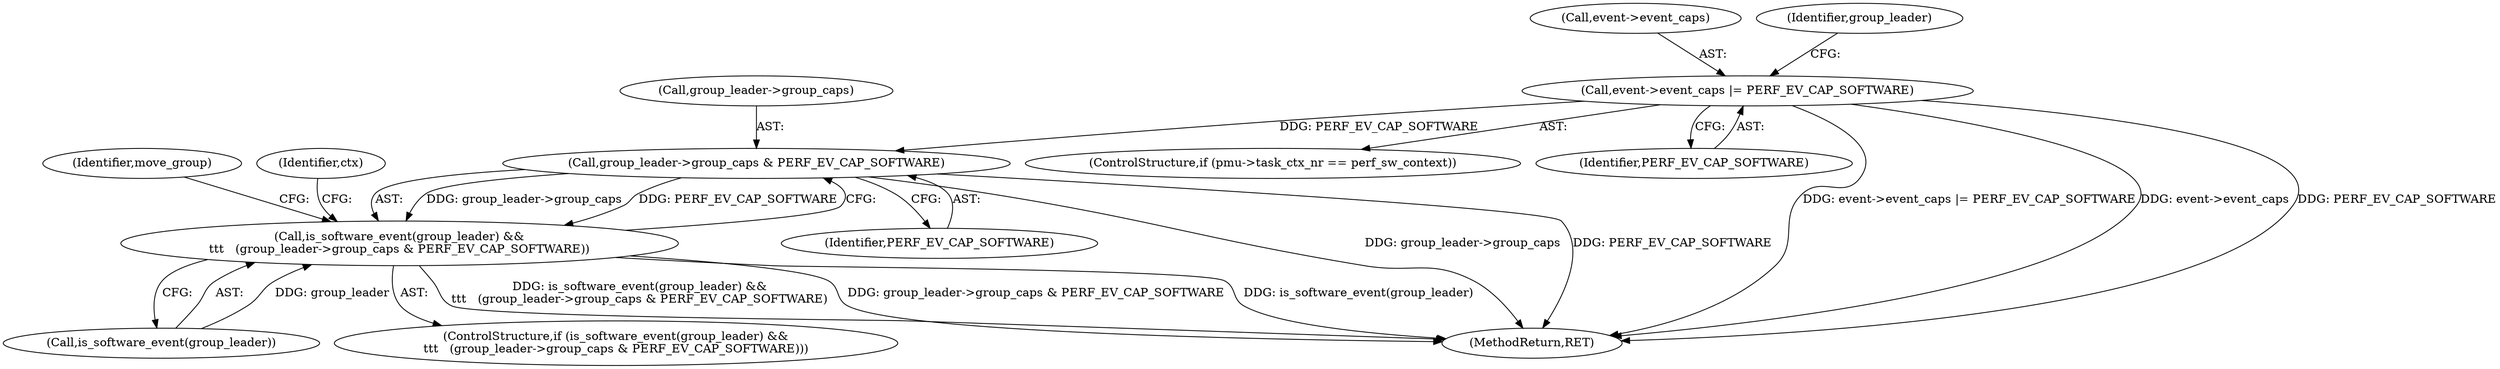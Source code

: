 digraph "0_linux_321027c1fe77f892f4ea07846aeae08cefbbb290@pointer" {
"1000452" [label="(Call,event->event_caps |= PERF_EV_CAP_SOFTWARE)"];
"1000480" [label="(Call,group_leader->group_caps & PERF_EV_CAP_SOFTWARE)"];
"1000477" [label="(Call,is_software_event(group_leader) &&\n\t\t\t   (group_leader->group_caps & PERF_EV_CAP_SOFTWARE))"];
"1000477" [label="(Call,is_software_event(group_leader) &&\n\t\t\t   (group_leader->group_caps & PERF_EV_CAP_SOFTWARE))"];
"1000453" [label="(Call,event->event_caps)"];
"1000487" [label="(Identifier,move_group)"];
"1000459" [label="(Identifier,group_leader)"];
"1000452" [label="(Call,event->event_caps |= PERF_EV_CAP_SOFTWARE)"];
"1000446" [label="(ControlStructure,if (pmu->task_ctx_nr == perf_sw_context))"];
"1000481" [label="(Call,group_leader->group_caps)"];
"1000484" [label="(Identifier,PERF_EV_CAP_SOFTWARE)"];
"1000456" [label="(Identifier,PERF_EV_CAP_SOFTWARE)"];
"1000478" [label="(Call,is_software_event(group_leader))"];
"1000490" [label="(Identifier,ctx)"];
"1000480" [label="(Call,group_leader->group_caps & PERF_EV_CAP_SOFTWARE)"];
"1000843" [label="(MethodReturn,RET)"];
"1000476" [label="(ControlStructure,if (is_software_event(group_leader) &&\n\t\t\t   (group_leader->group_caps & PERF_EV_CAP_SOFTWARE)))"];
"1000452" -> "1000446"  [label="AST: "];
"1000452" -> "1000456"  [label="CFG: "];
"1000453" -> "1000452"  [label="AST: "];
"1000456" -> "1000452"  [label="AST: "];
"1000459" -> "1000452"  [label="CFG: "];
"1000452" -> "1000843"  [label="DDG: event->event_caps |= PERF_EV_CAP_SOFTWARE"];
"1000452" -> "1000843"  [label="DDG: event->event_caps"];
"1000452" -> "1000843"  [label="DDG: PERF_EV_CAP_SOFTWARE"];
"1000452" -> "1000480"  [label="DDG: PERF_EV_CAP_SOFTWARE"];
"1000480" -> "1000477"  [label="AST: "];
"1000480" -> "1000484"  [label="CFG: "];
"1000481" -> "1000480"  [label="AST: "];
"1000484" -> "1000480"  [label="AST: "];
"1000477" -> "1000480"  [label="CFG: "];
"1000480" -> "1000843"  [label="DDG: group_leader->group_caps"];
"1000480" -> "1000843"  [label="DDG: PERF_EV_CAP_SOFTWARE"];
"1000480" -> "1000477"  [label="DDG: group_leader->group_caps"];
"1000480" -> "1000477"  [label="DDG: PERF_EV_CAP_SOFTWARE"];
"1000477" -> "1000476"  [label="AST: "];
"1000477" -> "1000478"  [label="CFG: "];
"1000478" -> "1000477"  [label="AST: "];
"1000487" -> "1000477"  [label="CFG: "];
"1000490" -> "1000477"  [label="CFG: "];
"1000477" -> "1000843"  [label="DDG: is_software_event(group_leader) &&\n\t\t\t   (group_leader->group_caps & PERF_EV_CAP_SOFTWARE)"];
"1000477" -> "1000843"  [label="DDG: group_leader->group_caps & PERF_EV_CAP_SOFTWARE"];
"1000477" -> "1000843"  [label="DDG: is_software_event(group_leader)"];
"1000478" -> "1000477"  [label="DDG: group_leader"];
}
